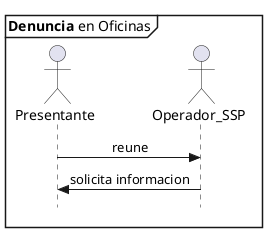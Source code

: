 @startuml Denuncia_Oficinas
skinparam Style strictuml
skinparam SequenceMessageAlignment center
mainframe **Denuncia** en Oficinas

actor Presentante as per
actor Operador_SSP as opssp

per -> opssp : reune
opssp -> per : solicita informacion

@enduml